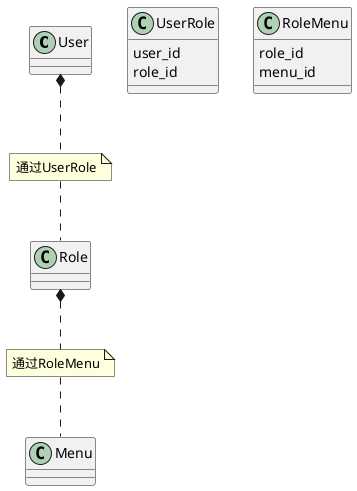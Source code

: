 @startuml
class User
class Role
class Menu
class UserRole
class RoleMenu
note "通过UserRole" as N1
note "通过RoleMenu" as N2
User *.. N1
N1 .. Role
Role *.. N2
N2 .. Menu
class UserRole{
    user_id
    role_id
}

class RoleMenu{
    role_id
    menu_id
}

@enduml